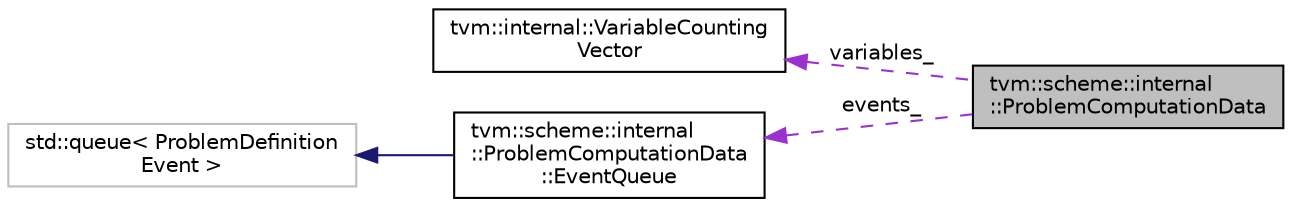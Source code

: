 digraph "tvm::scheme::internal::ProblemComputationData"
{
  edge [fontname="Helvetica",fontsize="10",labelfontname="Helvetica",labelfontsize="10"];
  node [fontname="Helvetica",fontsize="10",shape=record];
  rankdir="LR";
  Node2 [label="tvm::scheme::internal\l::ProblemComputationData",height=0.2,width=0.4,color="black", fillcolor="grey75", style="filled", fontcolor="black"];
  Node3 -> Node2 [dir="back",color="darkorchid3",fontsize="10",style="dashed",label=" variables_" ,fontname="Helvetica"];
  Node3 [label="tvm::internal::VariableCounting\lVector",height=0.2,width=0.4,color="black", fillcolor="white", style="filled",URL="$classtvm_1_1internal_1_1VariableCountingVector.html"];
  Node4 -> Node2 [dir="back",color="darkorchid3",fontsize="10",style="dashed",label=" events_" ,fontname="Helvetica"];
  Node4 [label="tvm::scheme::internal\l::ProblemComputationData\l::EventQueue",height=0.2,width=0.4,color="black", fillcolor="white", style="filled",URL="$classtvm_1_1scheme_1_1internal_1_1ProblemComputationData_1_1EventQueue.html"];
  Node5 -> Node4 [dir="back",color="midnightblue",fontsize="10",style="solid",fontname="Helvetica"];
  Node5 [label="std::queue\< ProblemDefinition\lEvent \>",height=0.2,width=0.4,color="grey75", fillcolor="white", style="filled"];
}
